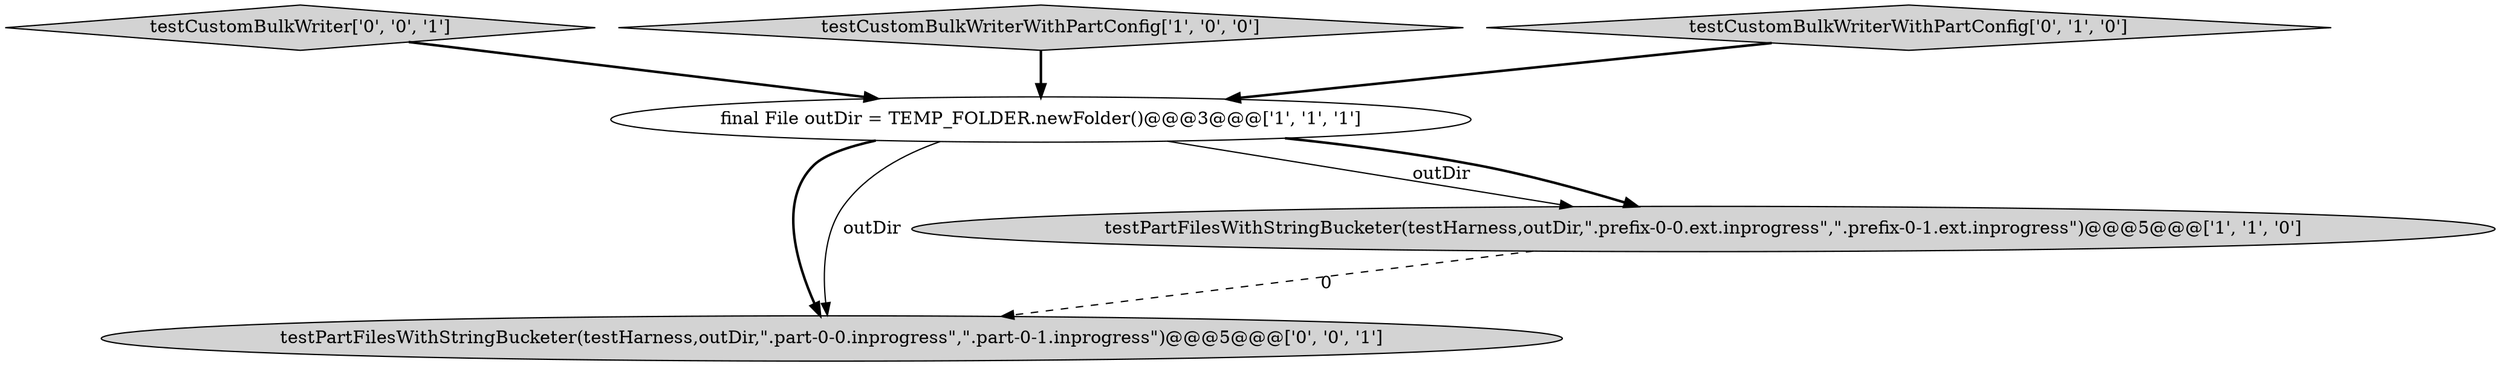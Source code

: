 digraph {
5 [style = filled, label = "testCustomBulkWriter['0', '0', '1']", fillcolor = lightgray, shape = diamond image = "AAA0AAABBB3BBB"];
4 [style = filled, label = "testPartFilesWithStringBucketer(testHarness,outDir,\".part-0-0.inprogress\",\".part-0-1.inprogress\")@@@5@@@['0', '0', '1']", fillcolor = lightgray, shape = ellipse image = "AAA0AAABBB3BBB"];
0 [style = filled, label = "testCustomBulkWriterWithPartConfig['1', '0', '0']", fillcolor = lightgray, shape = diamond image = "AAA0AAABBB1BBB"];
3 [style = filled, label = "testCustomBulkWriterWithPartConfig['0', '1', '0']", fillcolor = lightgray, shape = diamond image = "AAA0AAABBB2BBB"];
1 [style = filled, label = "testPartFilesWithStringBucketer(testHarness,outDir,\".prefix-0-0.ext.inprogress\",\".prefix-0-1.ext.inprogress\")@@@5@@@['1', '1', '0']", fillcolor = lightgray, shape = ellipse image = "AAA0AAABBB1BBB"];
2 [style = filled, label = "final File outDir = TEMP_FOLDER.newFolder()@@@3@@@['1', '1', '1']", fillcolor = white, shape = ellipse image = "AAA0AAABBB1BBB"];
5->2 [style = bold, label=""];
1->4 [style = dashed, label="0"];
0->2 [style = bold, label=""];
2->1 [style = solid, label="outDir"];
2->4 [style = bold, label=""];
2->1 [style = bold, label=""];
3->2 [style = bold, label=""];
2->4 [style = solid, label="outDir"];
}
